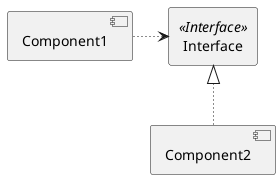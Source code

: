 @startuml
hide circle

component Component1
component Component2
rectangle Interface <<Interface>>

Interface <-[dotted]l- Component1
Interface <|-[dotted]- Component2
@enduml
